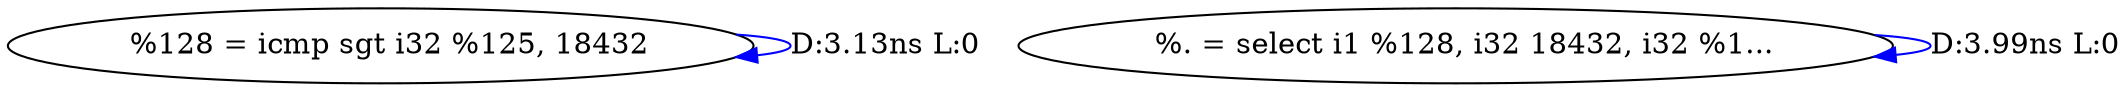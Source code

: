 digraph {
Node0x3189f60[label="  %128 = icmp sgt i32 %125, 18432"];
Node0x3189f60 -> Node0x3189f60[label="D:3.13ns L:0",color=blue];
Node0x318a040[label="  %. = select i1 %128, i32 18432, i32 %1..."];
Node0x318a040 -> Node0x318a040[label="D:3.99ns L:0",color=blue];
}
